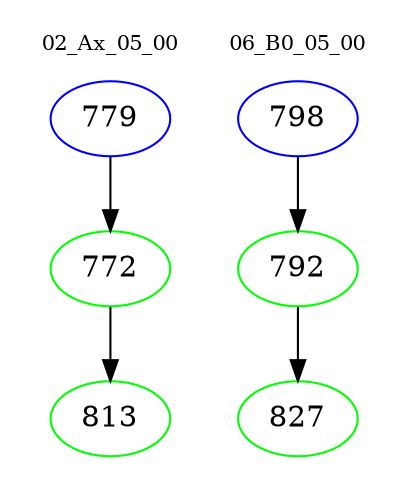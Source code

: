 digraph{
subgraph cluster_0 {
color = white
label = "02_Ax_05_00";
fontsize=10;
T0_779 [label="779", color="blue"]
T0_779 -> T0_772 [color="black"]
T0_772 [label="772", color="green"]
T0_772 -> T0_813 [color="black"]
T0_813 [label="813", color="green"]
}
subgraph cluster_1 {
color = white
label = "06_B0_05_00";
fontsize=10;
T1_798 [label="798", color="blue"]
T1_798 -> T1_792 [color="black"]
T1_792 [label="792", color="green"]
T1_792 -> T1_827 [color="black"]
T1_827 [label="827", color="green"]
}
}
